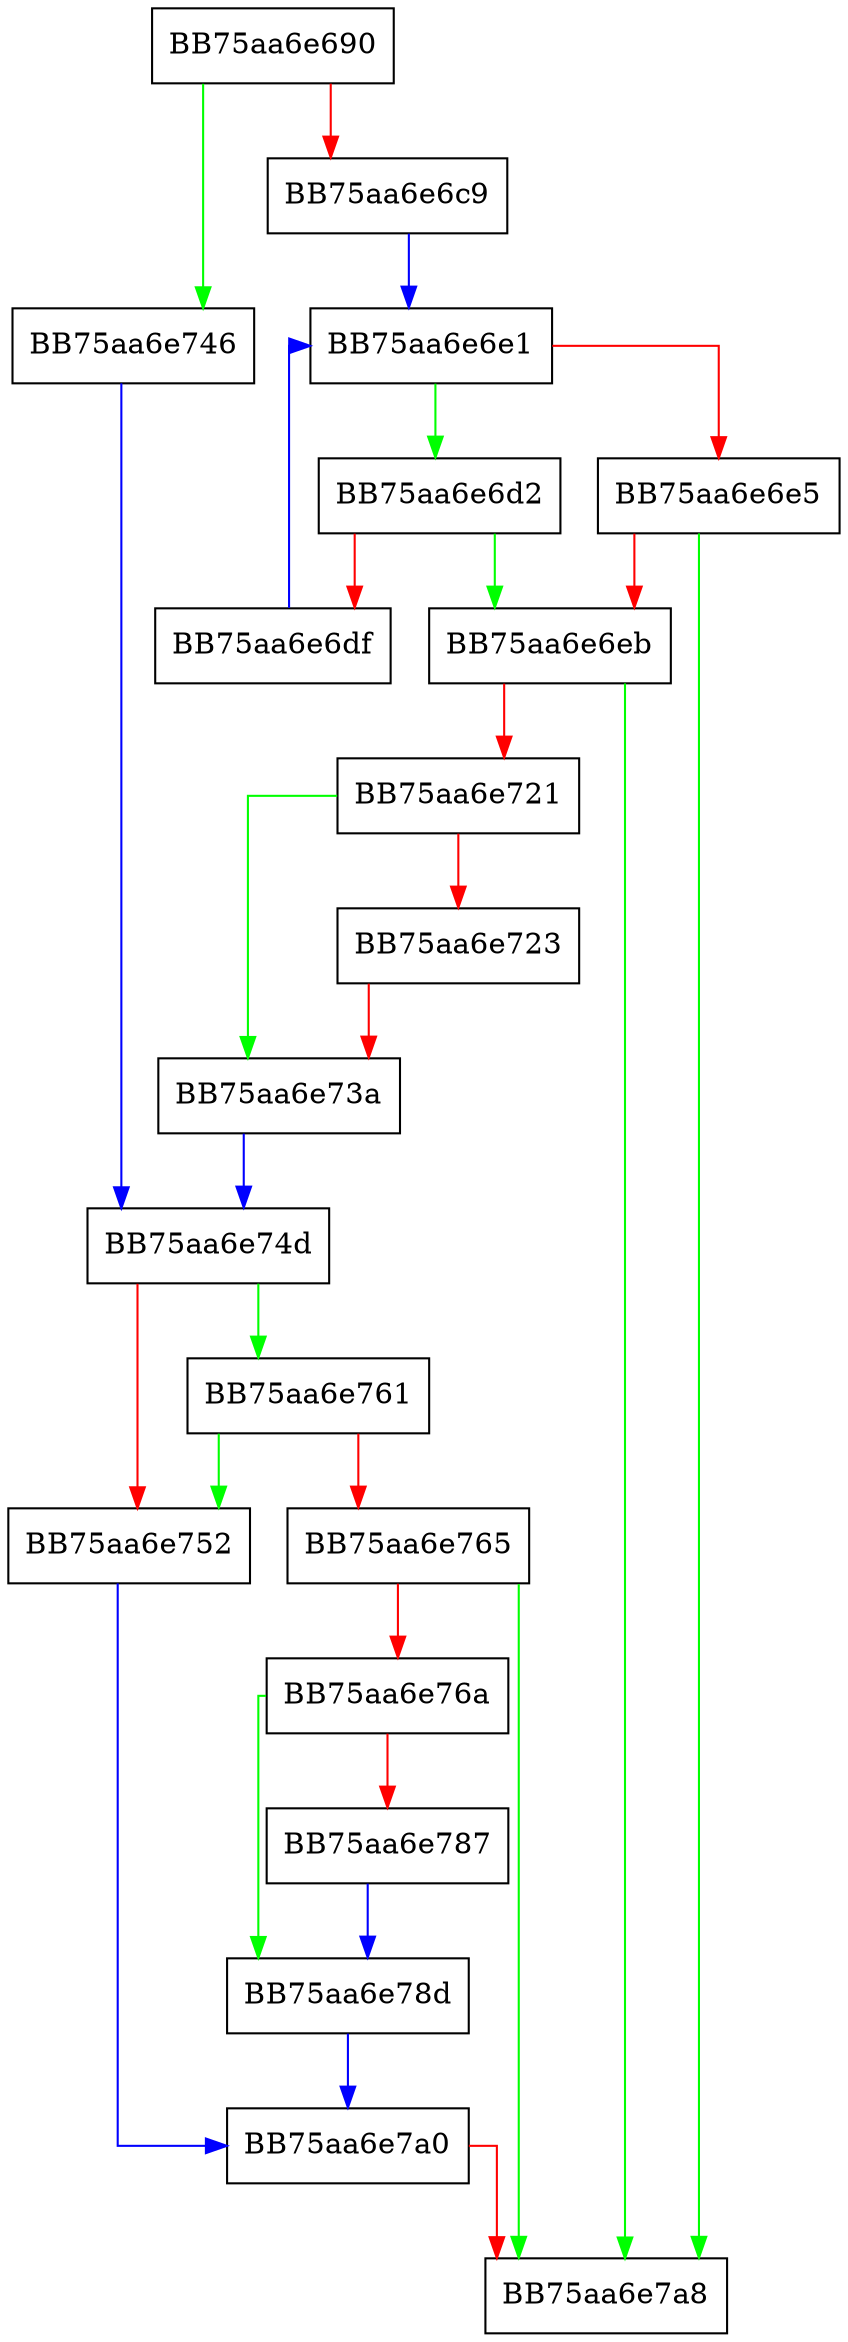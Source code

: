 digraph kv16kcrc_callback {
  node [shape="box"];
  graph [splines=ortho];
  BB75aa6e690 -> BB75aa6e746 [color="green"];
  BB75aa6e690 -> BB75aa6e6c9 [color="red"];
  BB75aa6e6c9 -> BB75aa6e6e1 [color="blue"];
  BB75aa6e6d2 -> BB75aa6e6eb [color="green"];
  BB75aa6e6d2 -> BB75aa6e6df [color="red"];
  BB75aa6e6df -> BB75aa6e6e1 [color="blue"];
  BB75aa6e6e1 -> BB75aa6e6d2 [color="green"];
  BB75aa6e6e1 -> BB75aa6e6e5 [color="red"];
  BB75aa6e6e5 -> BB75aa6e7a8 [color="green"];
  BB75aa6e6e5 -> BB75aa6e6eb [color="red"];
  BB75aa6e6eb -> BB75aa6e7a8 [color="green"];
  BB75aa6e6eb -> BB75aa6e721 [color="red"];
  BB75aa6e721 -> BB75aa6e73a [color="green"];
  BB75aa6e721 -> BB75aa6e723 [color="red"];
  BB75aa6e723 -> BB75aa6e73a [color="red"];
  BB75aa6e73a -> BB75aa6e74d [color="blue"];
  BB75aa6e746 -> BB75aa6e74d [color="blue"];
  BB75aa6e74d -> BB75aa6e761 [color="green"];
  BB75aa6e74d -> BB75aa6e752 [color="red"];
  BB75aa6e752 -> BB75aa6e7a0 [color="blue"];
  BB75aa6e761 -> BB75aa6e752 [color="green"];
  BB75aa6e761 -> BB75aa6e765 [color="red"];
  BB75aa6e765 -> BB75aa6e7a8 [color="green"];
  BB75aa6e765 -> BB75aa6e76a [color="red"];
  BB75aa6e76a -> BB75aa6e78d [color="green"];
  BB75aa6e76a -> BB75aa6e787 [color="red"];
  BB75aa6e787 -> BB75aa6e78d [color="blue"];
  BB75aa6e78d -> BB75aa6e7a0 [color="blue"];
  BB75aa6e7a0 -> BB75aa6e7a8 [color="red"];
}